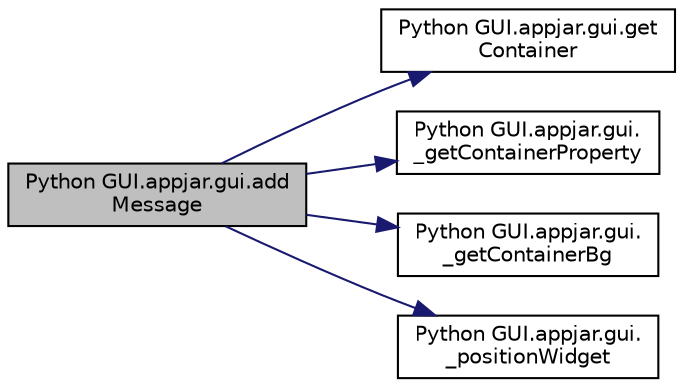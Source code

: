 digraph "Python GUI.appjar.gui.addMessage"
{
  edge [fontname="Helvetica",fontsize="10",labelfontname="Helvetica",labelfontsize="10"];
  node [fontname="Helvetica",fontsize="10",shape=record];
  rankdir="LR";
  Node662 [label="Python GUI.appjar.gui.add\lMessage",height=0.2,width=0.4,color="black", fillcolor="grey75", style="filled", fontcolor="black"];
  Node662 -> Node663 [color="midnightblue",fontsize="10",style="solid",fontname="Helvetica"];
  Node663 [label="Python GUI.appjar.gui.get\lContainer",height=0.2,width=0.4,color="black", fillcolor="white", style="filled",URL="$class_python_01_g_u_i_1_1appjar_1_1gui.html#aa89c83e95e3952f6cc39fc23dffa15ce"];
  Node662 -> Node664 [color="midnightblue",fontsize="10",style="solid",fontname="Helvetica"];
  Node664 [label="Python GUI.appjar.gui.\l_getContainerProperty",height=0.2,width=0.4,color="black", fillcolor="white", style="filled",URL="$class_python_01_g_u_i_1_1appjar_1_1gui.html#aa0cf90816634eb9855a518e37d864ec1"];
  Node662 -> Node665 [color="midnightblue",fontsize="10",style="solid",fontname="Helvetica"];
  Node665 [label="Python GUI.appjar.gui.\l_getContainerBg",height=0.2,width=0.4,color="black", fillcolor="white", style="filled",URL="$class_python_01_g_u_i_1_1appjar_1_1gui.html#a7ca2e28f0ccf3c5e00ca64676c496afd"];
  Node662 -> Node666 [color="midnightblue",fontsize="10",style="solid",fontname="Helvetica"];
  Node666 [label="Python GUI.appjar.gui.\l_positionWidget",height=0.2,width=0.4,color="black", fillcolor="white", style="filled",URL="$class_python_01_g_u_i_1_1appjar_1_1gui.html#a994cf4bbd47f434233271d3d8b0eb4c6"];
}
